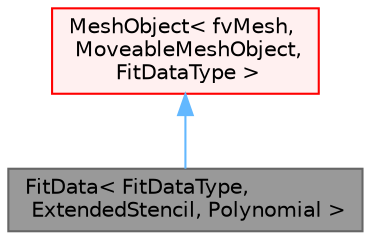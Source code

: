 digraph "FitData&lt; FitDataType, ExtendedStencil, Polynomial &gt;"
{
 // LATEX_PDF_SIZE
  bgcolor="transparent";
  edge [fontname=Helvetica,fontsize=10,labelfontname=Helvetica,labelfontsize=10];
  node [fontname=Helvetica,fontsize=10,shape=box,height=0.2,width=0.4];
  Node1 [id="Node000001",label="FitData\< FitDataType,\l ExtendedStencil, Polynomial \>",height=0.2,width=0.4,color="gray40", fillcolor="grey60", style="filled", fontcolor="black",tooltip="Data for the upwinded and centred polynomial fit interpolation schemes. The linearCorrection_ determi..."];
  Node2 -> Node1 [id="edge1_Node000001_Node000002",dir="back",color="steelblue1",style="solid",tooltip=" "];
  Node2 [id="Node000002",label="MeshObject\< fvMesh,\l MoveableMeshObject,\l FitDataType \>",height=0.2,width=0.4,color="red", fillcolor="#FFF0F0", style="filled",URL="$classFoam_1_1MeshObject.html",tooltip=" "];
}
